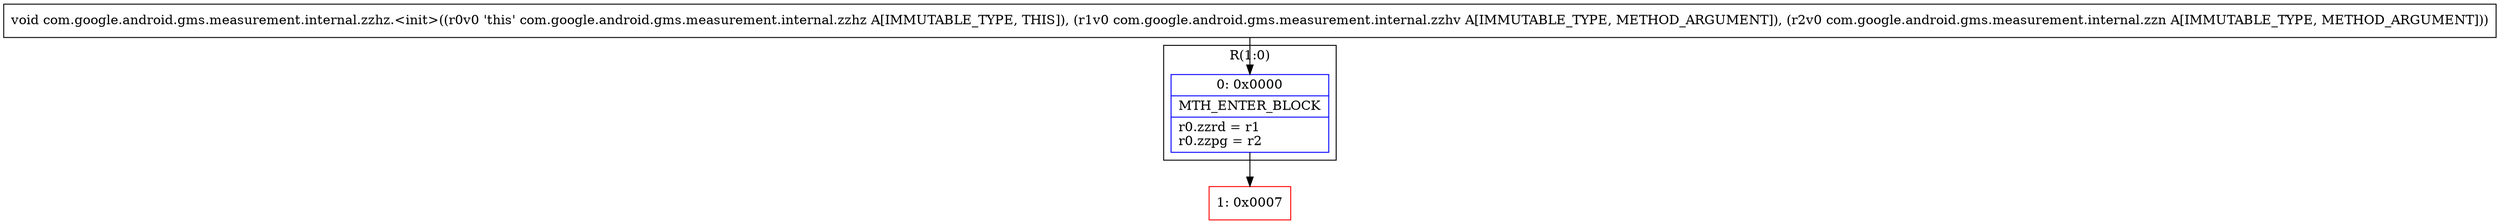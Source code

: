 digraph "CFG forcom.google.android.gms.measurement.internal.zzhz.\<init\>(Lcom\/google\/android\/gms\/measurement\/internal\/zzhv;Lcom\/google\/android\/gms\/measurement\/internal\/zzn;)V" {
subgraph cluster_Region_1215373417 {
label = "R(1:0)";
node [shape=record,color=blue];
Node_0 [shape=record,label="{0\:\ 0x0000|MTH_ENTER_BLOCK\l|r0.zzrd = r1\lr0.zzpg = r2\l}"];
}
Node_1 [shape=record,color=red,label="{1\:\ 0x0007}"];
MethodNode[shape=record,label="{void com.google.android.gms.measurement.internal.zzhz.\<init\>((r0v0 'this' com.google.android.gms.measurement.internal.zzhz A[IMMUTABLE_TYPE, THIS]), (r1v0 com.google.android.gms.measurement.internal.zzhv A[IMMUTABLE_TYPE, METHOD_ARGUMENT]), (r2v0 com.google.android.gms.measurement.internal.zzn A[IMMUTABLE_TYPE, METHOD_ARGUMENT])) }"];
MethodNode -> Node_0;
Node_0 -> Node_1;
}

